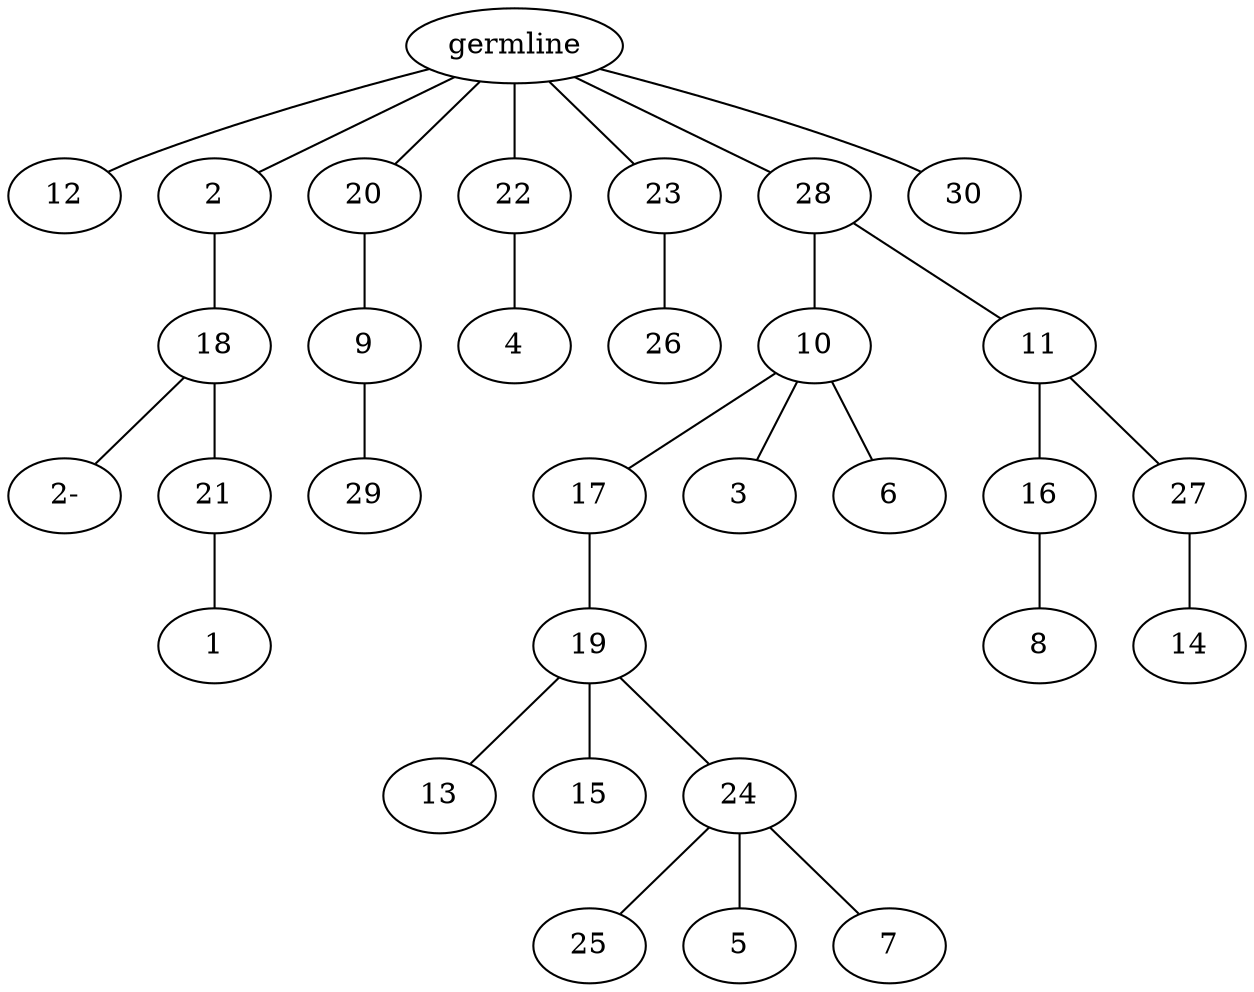 graph tree {
    "139828968818720" [label="germline"];
    "139828968801520" [label="12"];
    "139828968803248" [label="2"];
    "139828969023520" [label="18"];
    "139828968779248" [label="2-"];
    "139828969022080" [label="21"];
    "139828969022224" [label="1"];
    "139828968803056" [label="20"];
    "139828969021984" [label="9"];
    "139828969022368" [label="29"];
    "139828969284560" [label="22"];
    "139828969021552" [label="4"];
    "139828969287056" [label="23"];
    "139828969025200" [label="26"];
    "139828969023328" [label="28"];
    "139828969025008" [label="10"];
    "139828969025344" [label="17"];
    "139828969021696" [label="19"];
    "139828968921456" [label="13"];
    "139828968922416" [label="15"];
    "139828969250336" [label="24"];
    "139828969247984" [label="25"];
    "139828969249712" [label="5"];
    "139828969248848" [label="7"];
    "139828969023232" [label="3"];
    "139828969021840" [label="6"];
    "139828969022752" [label="11"];
    "139828969022032" [label="16"];
    "139828969247216" [label="8"];
    "139828969022608" [label="27"];
    "139828969250000" [label="14"];
    "139828968921216" [label="30"];
    "139828968818720" -- "139828968801520";
    "139828968818720" -- "139828968803248";
    "139828968818720" -- "139828968803056";
    "139828968818720" -- "139828969284560";
    "139828968818720" -- "139828969287056";
    "139828968818720" -- "139828969023328";
    "139828968818720" -- "139828968921216";
    "139828968803248" -- "139828969023520";
    "139828969023520" -- "139828968779248";
    "139828969023520" -- "139828969022080";
    "139828969022080" -- "139828969022224";
    "139828968803056" -- "139828969021984";
    "139828969021984" -- "139828969022368";
    "139828969284560" -- "139828969021552";
    "139828969287056" -- "139828969025200";
    "139828969023328" -- "139828969025008";
    "139828969023328" -- "139828969022752";
    "139828969025008" -- "139828969025344";
    "139828969025008" -- "139828969023232";
    "139828969025008" -- "139828969021840";
    "139828969025344" -- "139828969021696";
    "139828969021696" -- "139828968921456";
    "139828969021696" -- "139828968922416";
    "139828969021696" -- "139828969250336";
    "139828969250336" -- "139828969247984";
    "139828969250336" -- "139828969249712";
    "139828969250336" -- "139828969248848";
    "139828969022752" -- "139828969022032";
    "139828969022752" -- "139828969022608";
    "139828969022032" -- "139828969247216";
    "139828969022608" -- "139828969250000";
}
